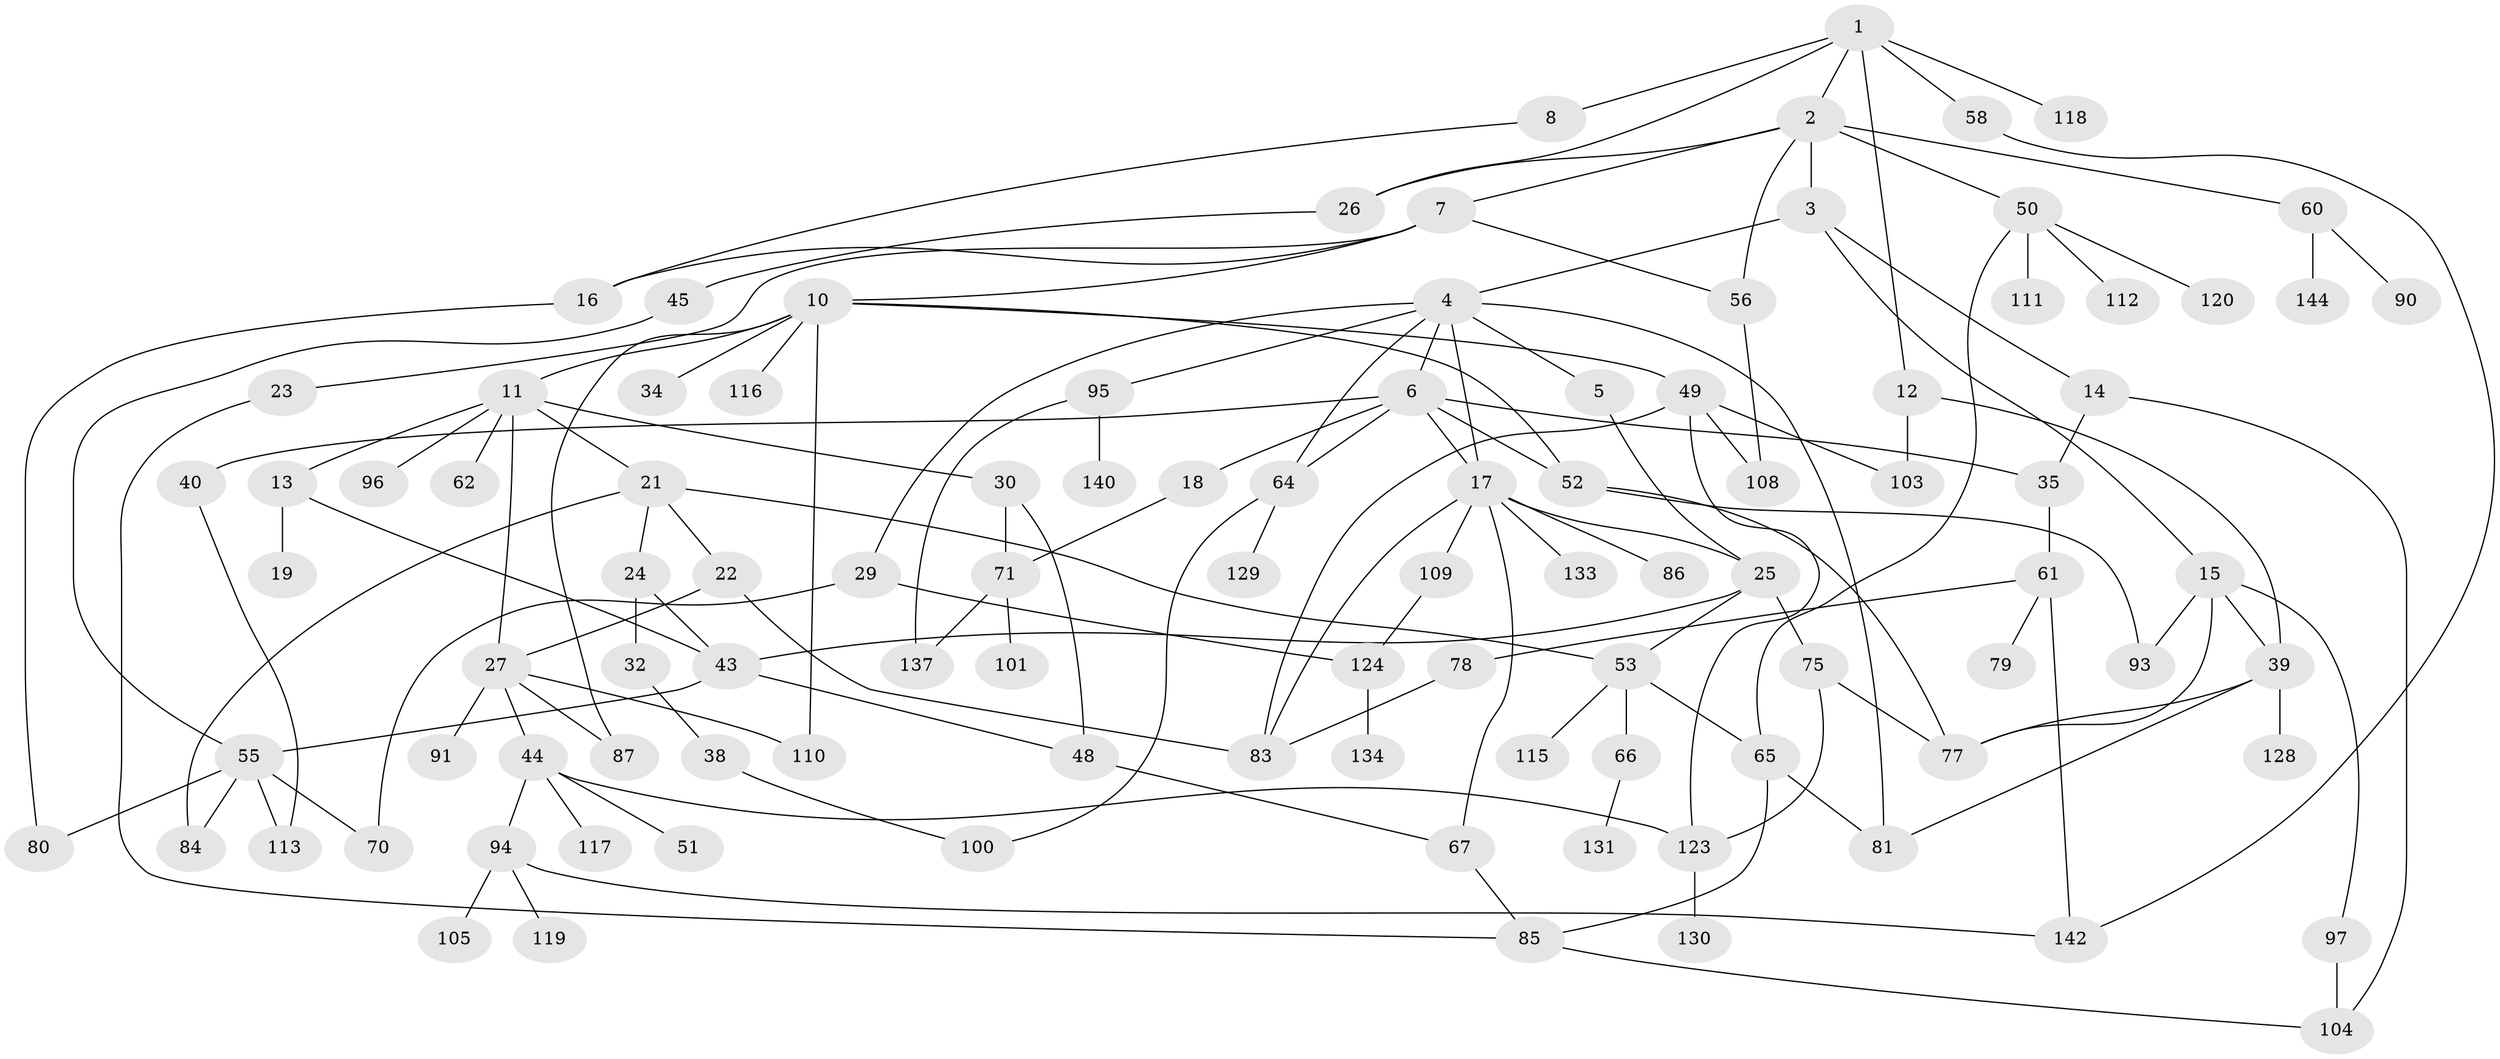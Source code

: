 // Generated by graph-tools (version 1.1) at 2025/51/02/27/25 19:51:37]
// undirected, 101 vertices, 146 edges
graph export_dot {
graph [start="1"]
  node [color=gray90,style=filled];
  1 [super="+20"];
  2 [super="+37"];
  3;
  4 [super="+114"];
  5;
  6 [super="+28"];
  7 [super="+54"];
  8 [super="+9"];
  10 [super="+69"];
  11 [super="+33"];
  12;
  13;
  14 [super="+59"];
  15 [super="+107"];
  16;
  17 [super="+76"];
  18 [super="+42"];
  19 [super="+63"];
  21 [super="+99"];
  22 [super="+36"];
  23;
  24 [super="+31"];
  25 [super="+73"];
  26;
  27 [super="+41"];
  29;
  30 [super="+122"];
  32;
  34 [super="+132"];
  35 [super="+82"];
  38;
  39 [super="+46"];
  40 [super="+57"];
  43 [super="+98"];
  44 [super="+47"];
  45;
  48 [super="+92"];
  49 [super="+74"];
  50 [super="+72"];
  51;
  52;
  53 [super="+89"];
  55 [super="+139"];
  56 [super="+102"];
  58 [super="+125"];
  60;
  61;
  62;
  64 [super="+88"];
  65 [super="+68"];
  66;
  67;
  70;
  71;
  75;
  77 [super="+138"];
  78;
  79;
  80;
  81;
  83 [super="+126"];
  84;
  85 [super="+136"];
  86;
  87 [super="+143"];
  90;
  91;
  93;
  94;
  95 [super="+106"];
  96;
  97;
  100;
  101;
  103;
  104 [super="+141"];
  105;
  108 [super="+121"];
  109;
  110;
  111;
  112;
  113;
  115;
  116;
  117;
  118;
  119;
  120;
  123 [super="+135"];
  124 [super="+127"];
  128;
  129;
  130;
  131;
  133;
  134;
  137;
  140;
  142;
  144;
  1 -- 2;
  1 -- 8;
  1 -- 12;
  1 -- 58;
  1 -- 118;
  1 -- 26;
  2 -- 3;
  2 -- 7;
  2 -- 26;
  2 -- 50;
  2 -- 56;
  2 -- 60;
  3 -- 4;
  3 -- 14;
  3 -- 15;
  4 -- 5;
  4 -- 6;
  4 -- 29;
  4 -- 95;
  4 -- 17;
  4 -- 81;
  4 -- 64;
  5 -- 25;
  6 -- 17;
  6 -- 18;
  6 -- 52;
  6 -- 40;
  6 -- 64;
  6 -- 35;
  7 -- 10;
  7 -- 16;
  7 -- 23;
  7 -- 56;
  8 -- 16;
  10 -- 11;
  10 -- 34;
  10 -- 49;
  10 -- 52;
  10 -- 116;
  10 -- 110;
  10 -- 87;
  11 -- 13;
  11 -- 21;
  11 -- 30;
  11 -- 96;
  11 -- 62;
  11 -- 27;
  12 -- 39;
  12 -- 103;
  13 -- 19;
  13 -- 43;
  14 -- 35;
  14 -- 104;
  15 -- 77;
  15 -- 97;
  15 -- 39;
  15 -- 93;
  16 -- 80;
  17 -- 133;
  17 -- 67;
  17 -- 86;
  17 -- 109;
  17 -- 83;
  17 -- 25;
  18 -- 71;
  21 -- 22;
  21 -- 24;
  21 -- 84;
  21 -- 53;
  22 -- 27;
  22 -- 83;
  23 -- 85;
  24 -- 32;
  24 -- 43;
  25 -- 43;
  25 -- 53;
  25 -- 75;
  26 -- 45;
  27 -- 91;
  27 -- 44;
  27 -- 110;
  27 -- 87;
  29 -- 70;
  29 -- 124;
  30 -- 48;
  30 -- 71;
  32 -- 38;
  35 -- 61;
  38 -- 100;
  39 -- 128;
  39 -- 81;
  39 -- 77;
  40 -- 113;
  43 -- 48;
  43 -- 55;
  44 -- 51;
  44 -- 117;
  44 -- 94;
  44 -- 123;
  45 -- 55;
  48 -- 67;
  49 -- 123;
  49 -- 103;
  49 -- 83;
  49 -- 108;
  50 -- 65;
  50 -- 111;
  50 -- 112;
  50 -- 120;
  52 -- 93;
  52 -- 77;
  53 -- 66;
  53 -- 115;
  53 -- 65;
  55 -- 84;
  55 -- 113;
  55 -- 80;
  55 -- 70;
  56 -- 108;
  58 -- 142;
  60 -- 90;
  60 -- 144;
  61 -- 78;
  61 -- 79;
  61 -- 142;
  64 -- 100;
  64 -- 129;
  65 -- 85;
  65 -- 81;
  66 -- 131;
  67 -- 85;
  71 -- 101;
  71 -- 137;
  75 -- 123;
  75 -- 77;
  78 -- 83;
  85 -- 104;
  94 -- 105;
  94 -- 119;
  94 -- 142;
  95 -- 137;
  95 -- 140;
  97 -- 104;
  109 -- 124;
  123 -- 130;
  124 -- 134;
}
